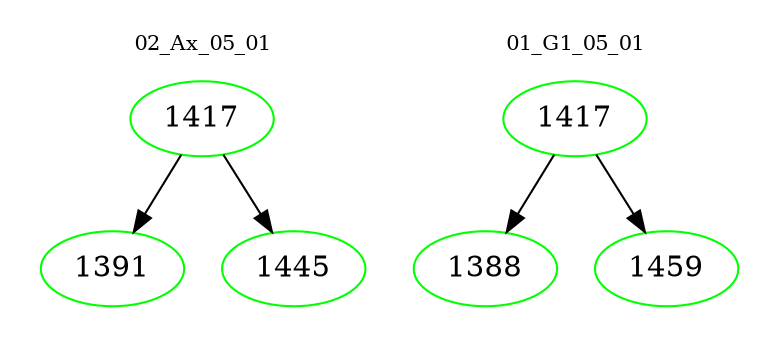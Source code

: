 digraph{
subgraph cluster_0 {
color = white
label = "02_Ax_05_01";
fontsize=10;
T0_1417 [label="1417", color="green"]
T0_1417 -> T0_1391 [color="black"]
T0_1391 [label="1391", color="green"]
T0_1417 -> T0_1445 [color="black"]
T0_1445 [label="1445", color="green"]
}
subgraph cluster_1 {
color = white
label = "01_G1_05_01";
fontsize=10;
T1_1417 [label="1417", color="green"]
T1_1417 -> T1_1388 [color="black"]
T1_1388 [label="1388", color="green"]
T1_1417 -> T1_1459 [color="black"]
T1_1459 [label="1459", color="green"]
}
}
